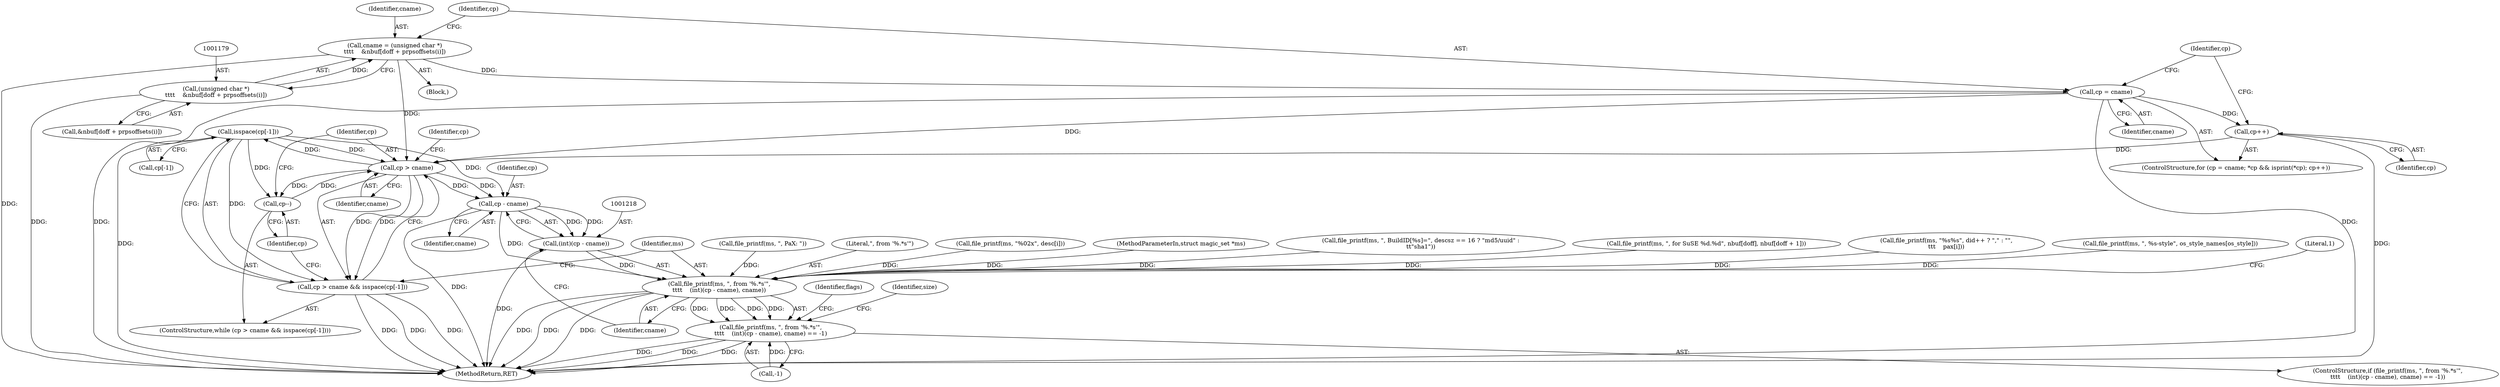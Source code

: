 digraph "0_file_b4c01141e5367f247b84dcaf6aefbb4e741842b8@array" {
"1001205" [label="(Call,isspace(cp[-1]))"];
"1001202" [label="(Call,cp > cname)"];
"1001197" [label="(Call,cp++)"];
"1001188" [label="(Call,cp = cname)"];
"1001176" [label="(Call,cname = (unsigned char *)\n\t\t\t\t    &nbuf[doff + prpsoffsets(i)])"];
"1001178" [label="(Call,(unsigned char *)\n\t\t\t\t    &nbuf[doff + prpsoffsets(i)])"];
"1001210" [label="(Call,cp--)"];
"1001205" [label="(Call,isspace(cp[-1]))"];
"1001201" [label="(Call,cp > cname && isspace(cp[-1]))"];
"1001219" [label="(Call,cp - cname)"];
"1001217" [label="(Call,(int)(cp - cname))"];
"1001214" [label="(Call,file_printf(ms, \", from '%.*s'\",\n\t\t\t\t    (int)(cp - cname), cname))"];
"1001213" [label="(Call,file_printf(ms, \", from '%.*s'\",\n\t\t\t\t    (int)(cp - cname), cname) == -1)"];
"1001177" [label="(Identifier,cname)"];
"1001237" [label="(MethodReturn,RET)"];
"1001213" [label="(Call,file_printf(ms, \", from '%.*s'\",\n\t\t\t\t    (int)(cp - cname), cname) == -1)"];
"1001220" [label="(Identifier,cp)"];
"1001222" [label="(Identifier,cname)"];
"1001219" [label="(Call,cp - cname)"];
"1001207" [label="(Identifier,cp)"];
"1000475" [label="(Call,file_printf(ms, \", BuildID[%s]=\", descsz == 16 ? \"md5/uuid\" :\n\t\t\"sha1\"))"];
"1001197" [label="(Call,cp++)"];
"1001201" [label="(Call,cp > cname && isspace(cp[-1]))"];
"1001210" [label="(Call,cp--)"];
"1001189" [label="(Identifier,cp)"];
"1001056" [label="(Block,)"];
"1000286" [label="(Call,file_printf(ms, \", for SuSE %d.%d\", nbuf[doff], nbuf[doff + 1]))"];
"1001229" [label="(Identifier,flags)"];
"1001217" [label="(Call,(int)(cp - cname))"];
"1001223" [label="(Call,-1)"];
"1001202" [label="(Call,cp > cname)"];
"1001200" [label="(ControlStructure,while (cp > cname && isspace(cp[-1])))"];
"1000602" [label="(Call,file_printf(ms, \"%s%s\", did++ ? \",\" : \"\",\n\t\t\t    pax[i]))"];
"1001187" [label="(ControlStructure,for (cp = cname; *cp && isprint(*cp); cp++))"];
"1001178" [label="(Call,(unsigned char *)\n\t\t\t\t    &nbuf[doff + prpsoffsets(i)])"];
"1001215" [label="(Identifier,ms)"];
"1001226" [label="(Identifier,size)"];
"1000962" [label="(Call,file_printf(ms, \", %s-style\", os_style_names[os_style]))"];
"1001176" [label="(Call,cname = (unsigned char *)\n\t\t\t\t    &nbuf[doff + prpsoffsets(i)])"];
"1001206" [label="(Call,cp[-1])"];
"1001214" [label="(Call,file_printf(ms, \", from '%.*s'\",\n\t\t\t\t    (int)(cp - cname), cname))"];
"1001188" [label="(Call,cp = cname)"];
"1001205" [label="(Call,isspace(cp[-1]))"];
"1001224" [label="(Literal,1)"];
"1001193" [label="(Identifier,cp)"];
"1000573" [label="(Call,file_printf(ms, \", PaX: \"))"];
"1001212" [label="(ControlStructure,if (file_printf(ms, \", from '%.*s'\",\n\t\t\t\t    (int)(cp - cname), cname) == -1))"];
"1001216" [label="(Literal,\", from '%.*s'\")"];
"1001204" [label="(Identifier,cname)"];
"1001180" [label="(Call,&nbuf[doff + prpsoffsets(i)])"];
"1000508" [label="(Call,file_printf(ms, \"%02x\", desc[i]))"];
"1001211" [label="(Identifier,cp)"];
"1001203" [label="(Identifier,cp)"];
"1001190" [label="(Identifier,cname)"];
"1001221" [label="(Identifier,cname)"];
"1001198" [label="(Identifier,cp)"];
"1000117" [label="(MethodParameterIn,struct magic_set *ms)"];
"1001205" -> "1001201"  [label="AST: "];
"1001205" -> "1001206"  [label="CFG: "];
"1001206" -> "1001205"  [label="AST: "];
"1001201" -> "1001205"  [label="CFG: "];
"1001205" -> "1001237"  [label="DDG: "];
"1001205" -> "1001202"  [label="DDG: "];
"1001205" -> "1001201"  [label="DDG: "];
"1001202" -> "1001205"  [label="DDG: "];
"1001205" -> "1001210"  [label="DDG: "];
"1001205" -> "1001219"  [label="DDG: "];
"1001202" -> "1001201"  [label="AST: "];
"1001202" -> "1001204"  [label="CFG: "];
"1001203" -> "1001202"  [label="AST: "];
"1001204" -> "1001202"  [label="AST: "];
"1001207" -> "1001202"  [label="CFG: "];
"1001201" -> "1001202"  [label="CFG: "];
"1001202" -> "1001201"  [label="DDG: "];
"1001202" -> "1001201"  [label="DDG: "];
"1001197" -> "1001202"  [label="DDG: "];
"1001188" -> "1001202"  [label="DDG: "];
"1001210" -> "1001202"  [label="DDG: "];
"1001176" -> "1001202"  [label="DDG: "];
"1001202" -> "1001210"  [label="DDG: "];
"1001202" -> "1001219"  [label="DDG: "];
"1001202" -> "1001219"  [label="DDG: "];
"1001197" -> "1001187"  [label="AST: "];
"1001197" -> "1001198"  [label="CFG: "];
"1001198" -> "1001197"  [label="AST: "];
"1001193" -> "1001197"  [label="CFG: "];
"1001197" -> "1001237"  [label="DDG: "];
"1001188" -> "1001197"  [label="DDG: "];
"1001188" -> "1001187"  [label="AST: "];
"1001188" -> "1001190"  [label="CFG: "];
"1001189" -> "1001188"  [label="AST: "];
"1001190" -> "1001188"  [label="AST: "];
"1001193" -> "1001188"  [label="CFG: "];
"1001188" -> "1001237"  [label="DDG: "];
"1001188" -> "1001237"  [label="DDG: "];
"1001176" -> "1001188"  [label="DDG: "];
"1001176" -> "1001056"  [label="AST: "];
"1001176" -> "1001178"  [label="CFG: "];
"1001177" -> "1001176"  [label="AST: "];
"1001178" -> "1001176"  [label="AST: "];
"1001189" -> "1001176"  [label="CFG: "];
"1001176" -> "1001237"  [label="DDG: "];
"1001178" -> "1001176"  [label="DDG: "];
"1001178" -> "1001180"  [label="CFG: "];
"1001179" -> "1001178"  [label="AST: "];
"1001180" -> "1001178"  [label="AST: "];
"1001178" -> "1001237"  [label="DDG: "];
"1001210" -> "1001200"  [label="AST: "];
"1001210" -> "1001211"  [label="CFG: "];
"1001211" -> "1001210"  [label="AST: "];
"1001203" -> "1001210"  [label="CFG: "];
"1001201" -> "1001200"  [label="AST: "];
"1001211" -> "1001201"  [label="CFG: "];
"1001215" -> "1001201"  [label="CFG: "];
"1001201" -> "1001237"  [label="DDG: "];
"1001201" -> "1001237"  [label="DDG: "];
"1001201" -> "1001237"  [label="DDG: "];
"1001219" -> "1001217"  [label="AST: "];
"1001219" -> "1001221"  [label="CFG: "];
"1001220" -> "1001219"  [label="AST: "];
"1001221" -> "1001219"  [label="AST: "];
"1001217" -> "1001219"  [label="CFG: "];
"1001219" -> "1001237"  [label="DDG: "];
"1001219" -> "1001217"  [label="DDG: "];
"1001219" -> "1001217"  [label="DDG: "];
"1001219" -> "1001214"  [label="DDG: "];
"1001217" -> "1001214"  [label="AST: "];
"1001218" -> "1001217"  [label="AST: "];
"1001222" -> "1001217"  [label="CFG: "];
"1001217" -> "1001237"  [label="DDG: "];
"1001217" -> "1001214"  [label="DDG: "];
"1001214" -> "1001213"  [label="AST: "];
"1001214" -> "1001222"  [label="CFG: "];
"1001215" -> "1001214"  [label="AST: "];
"1001216" -> "1001214"  [label="AST: "];
"1001222" -> "1001214"  [label="AST: "];
"1001224" -> "1001214"  [label="CFG: "];
"1001214" -> "1001237"  [label="DDG: "];
"1001214" -> "1001237"  [label="DDG: "];
"1001214" -> "1001237"  [label="DDG: "];
"1001214" -> "1001213"  [label="DDG: "];
"1001214" -> "1001213"  [label="DDG: "];
"1001214" -> "1001213"  [label="DDG: "];
"1001214" -> "1001213"  [label="DDG: "];
"1000508" -> "1001214"  [label="DDG: "];
"1000286" -> "1001214"  [label="DDG: "];
"1000475" -> "1001214"  [label="DDG: "];
"1000573" -> "1001214"  [label="DDG: "];
"1000602" -> "1001214"  [label="DDG: "];
"1000962" -> "1001214"  [label="DDG: "];
"1000117" -> "1001214"  [label="DDG: "];
"1001213" -> "1001212"  [label="AST: "];
"1001213" -> "1001223"  [label="CFG: "];
"1001223" -> "1001213"  [label="AST: "];
"1001226" -> "1001213"  [label="CFG: "];
"1001229" -> "1001213"  [label="CFG: "];
"1001213" -> "1001237"  [label="DDG: "];
"1001213" -> "1001237"  [label="DDG: "];
"1001213" -> "1001237"  [label="DDG: "];
"1001223" -> "1001213"  [label="DDG: "];
}
